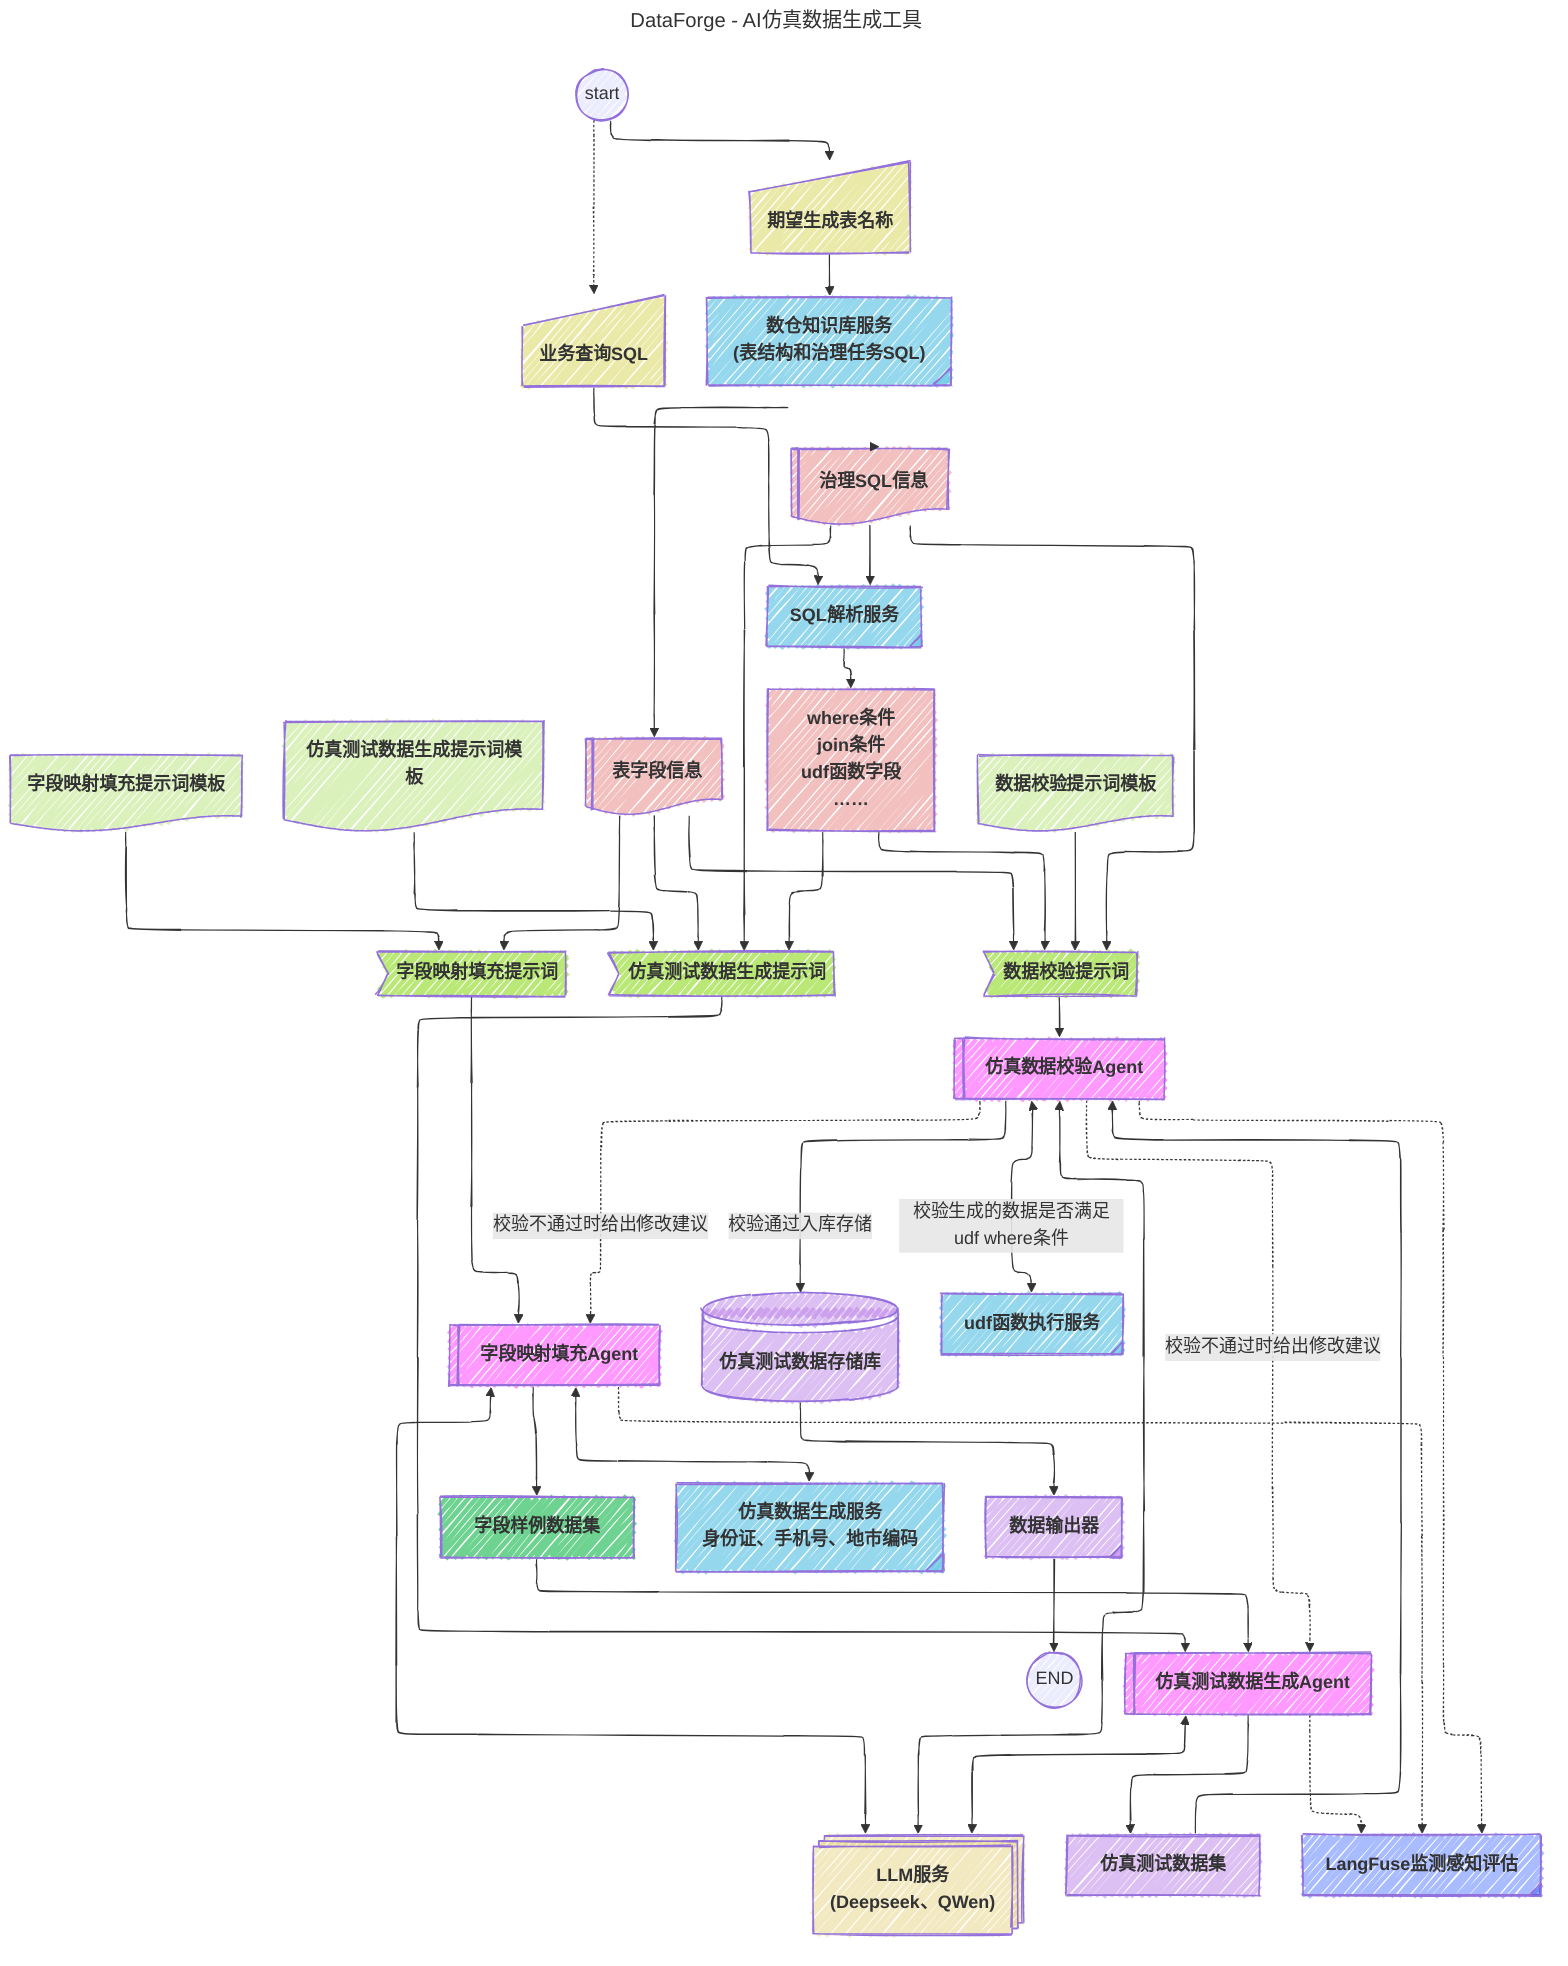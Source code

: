 ---
title: DataForge - AI仿真数据生成工具
config:
  look: handDrawn
  theme: normal
  layout: elk
  elk:
    mergeEdges: false
    nodePlacementStrategy: NETWORK_SIMPLEX
    cycleBreakingStragy: MODEL_ORDER
---
flowchart TD
    START@{shape: circle, label: "start"}
    END@{shape: circle, label: "END"}
    INPUT_TABLE:::UserInputClass@{shape: manual-input, label: "期望生成表名称"}
    INPUT_SQL:::UserInputClass@{shape: manual-input, label: "业务查询SQL" }
    LLMS:::LLMClass@{shape: procs, label: "LLM服务\n(Deepseek、QWen)"}
    PARSE_COL_PROMPT_TEMPLATE:::templateClass@{ shape: doc, label: "字段映射填充提示词模板"}
    PARSE_COL_PROMPT:::promptClass@{ shape: odd, label: "字段映射填充提示词" }
    PARSE_COL_AGNET:::agentClass@{shape: lin-rect, label: "字段映射填充Agent" }
    SAMPLE_DATA["字段样例数据集"]:::importantClass
    GEN_PROMPT_TEMPLATE:::templateClass@{ shape: doc, label: "仿真测试数据生成提示词模板" }
    GEN_PROMPT:::promptClass@{ shape: odd, label: "仿真测试数据生成提示词" }
    GEN_FAKE_DATA_AGENT:::agentClass@{ shape: lin-rect, label: "仿真测试数据生成Agent" }
    FAKE_DATA_SAMPLE:::DBClass@{shape: rect, label: "仿真测试数据集"}
    FAKE_DATA_DB:::DBClass@{shape: lin-cyl, label: "仿真测试数据存储库"}
    FAKER_FACTORY_SERVER:::OutServerClass@{shape: tag-rect, label: "仿真数据生成服务\n身份证、手机号、地市编码" }
    UDF_CHECKER:::OutServerClass@{shape: tag-rect, label: "udf函数执行服务" }
    DATA_META_DOCS:::OutServerClass@{ shape: tag-rect, label: "数仓知识库服务\n(表结构和治理任务SQL)" }
    TABLE_COL_INFO:::metaClass@{shape: lin-doc, label: "表字段信息" }
    JOB_SQL_INFO:::metaClass@{shape: lin-doc, label: "治理SQL信息" }
    SQL_PARSER:::OutServerClass@{ shape: tag-rect, label: "SQL解析服务" }
    SQL_CONDITION:::metaClass@{shape: rect, label: "where条件
    join条件
    udf函数字段
    ……"}
    LANGUFSE:::LangFuseClass@{ shape: tag-rect, label: "LangFuse监测感知评估" }
    OUTPUT_SERVER:::DBClass@{ shape: tag-rect, label: "数据输出器" }
    CHECKER_AGENT:::agentClass@{ shape: lin-rect, label: "仿真数据校验Agent" }
    
    START --> INPUT_TABLE 
    START -.-> INPUT_SQL --> SQL_PARSER 
    INPUT_TABLE --> DATA_META_DOCS
    DATA_META_DOCS --> TABLE_COL_INFO & JOB_SQL_INFO
    JOB_SQL_INFO --> SQL_PARSER --> SQL_CONDITION

    PARSE_COL_PROMPT_TEMPLATE & TABLE_COL_INFO --> PARSE_COL_PROMPT --> PARSE_COL_AGNET
    PARSE_COL_AGNET <--> LLMS & FAKER_FACTORY_SERVER
    PARSE_COL_AGNET --> SAMPLE_DATA

    SQL_CONDITION & JOB_SQL_INFO & TABLE_COL_INFO & GEN_PROMPT_TEMPLATE --> GEN_PROMPT --> GEN_FAKE_DATA_AGENT
    SAMPLE_DATA --> GEN_FAKE_DATA_AGENT
    GEN_FAKE_DATA_AGENT <--> LLMS
    GEN_FAKE_DATA_AGENT --> FAKE_DATA_SAMPLE


    CHECKER__PROMPT_TEMPLATE:::templateClass@{ shape: doc, label: "数据校验提示词模板"}
    CHECKER__PROMPT:::promptClass@{ shape: odd, label: "数据校验提示词" }
    CHECKER__PROMPT_TEMPLATE & SQL_CONDITION & JOB_SQL_INFO & TABLE_COL_INFO --> CHECKER__PROMPT
    FAKE_DATA_SAMPLE & CHECKER__PROMPT --> CHECKER_AGENT <-->|校验生成的数据是否满足udf where条件| UDF_CHECKER
    CHECKER_AGENT <--> LLMS
    CHECKER_AGENT -->|校验通过入库存储| FAKE_DATA_DB

    CHECKER_AGENT -.->|校验不通过时给出修改建议| GEN_FAKE_DATA_AGENT & PARSE_COL_AGNET

    FAKE_DATA_DB --> OUTPUT_SERVER --> END

    GEN_FAKE_DATA_AGENT & CHECKER_AGENT & PARSE_COL_AGNET -.-> LANGUFSE

    classDef agentClass fill:#f9f,font-weight:bold;
    classDef importantClass fill:#6ED391FF,font-weight:bold;
    classDef templateClass fill:#BEE6888F,font-weight:bold;
    classDef promptClass fill:#83D70E8F,font-weight:bold;
    classDef OutServerClass fill:#6CC9E6B8,font-weight:bold;
    classDef LLMClass fill:#E8D38180,font-weight:bold;
    classDef metaClass fill:#E8818180,font-weight:bold;
    classDef DBClass fill:#BB81E880,font-weight:bold;
    classDef LangFuseClass fill:#003BFE57,font-weight:bold;
    classDef UserInputClass fill:#DAD65E8A,font-weight:bold;